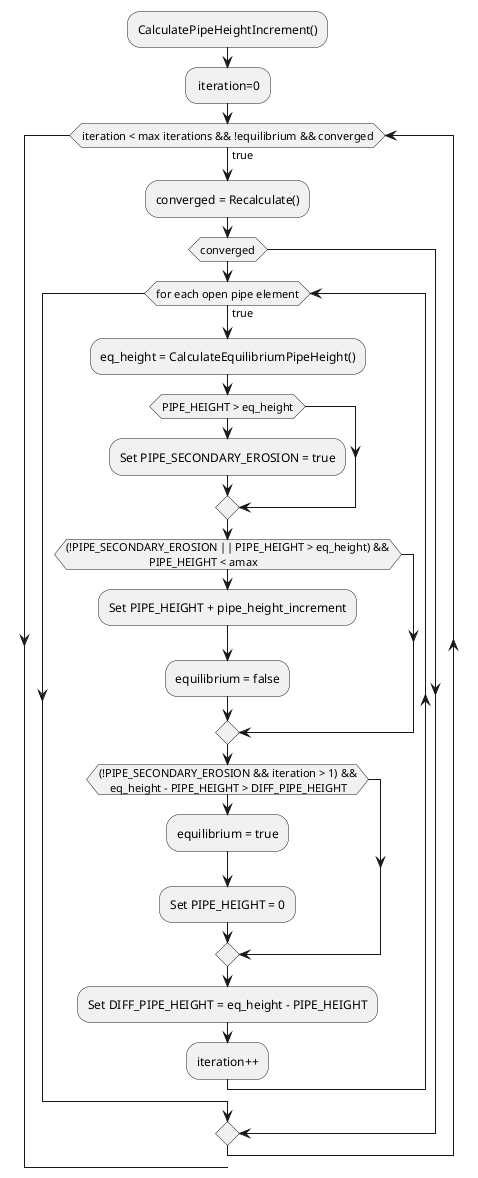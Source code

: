 @startuml
 :CalculatePipeHeightIncrement();
 : iteration=0;
 while (iteration < max iterations && !equilibrium && converged) is (true)
 :converged = Recalculate();
 if(converged) then
 while(for each open pipe element) is (true)
 :eq_height = CalculateEquilibriumPipeHeight();
 if(PIPE_HEIGHT > eq_height) then
 :Set PIPE_SECONDARY_EROSION = true;
 endif
 if((!PIPE_SECONDARY_EROSION || PIPE_HEIGHT > eq_height) &&
                             PIPE_HEIGHT < amax) then
 :Set PIPE_HEIGHT + pipe_height_increment;
 :equilibrium = false;
 endif
 if ((!PIPE_SECONDARY_EROSION && iteration > 1) &&
    eq_height - PIPE_HEIGHT > DIFF_PIPE_HEIGHT) then
        :equilibrium = true;
        :Set PIPE_HEIGHT = 0;
 endif
 :Set DIFF_PIPE_HEIGHT = eq_height - PIPE_HEIGHT;
 :iteration++;
 endwhile
 endif
 endwhile
@enduml